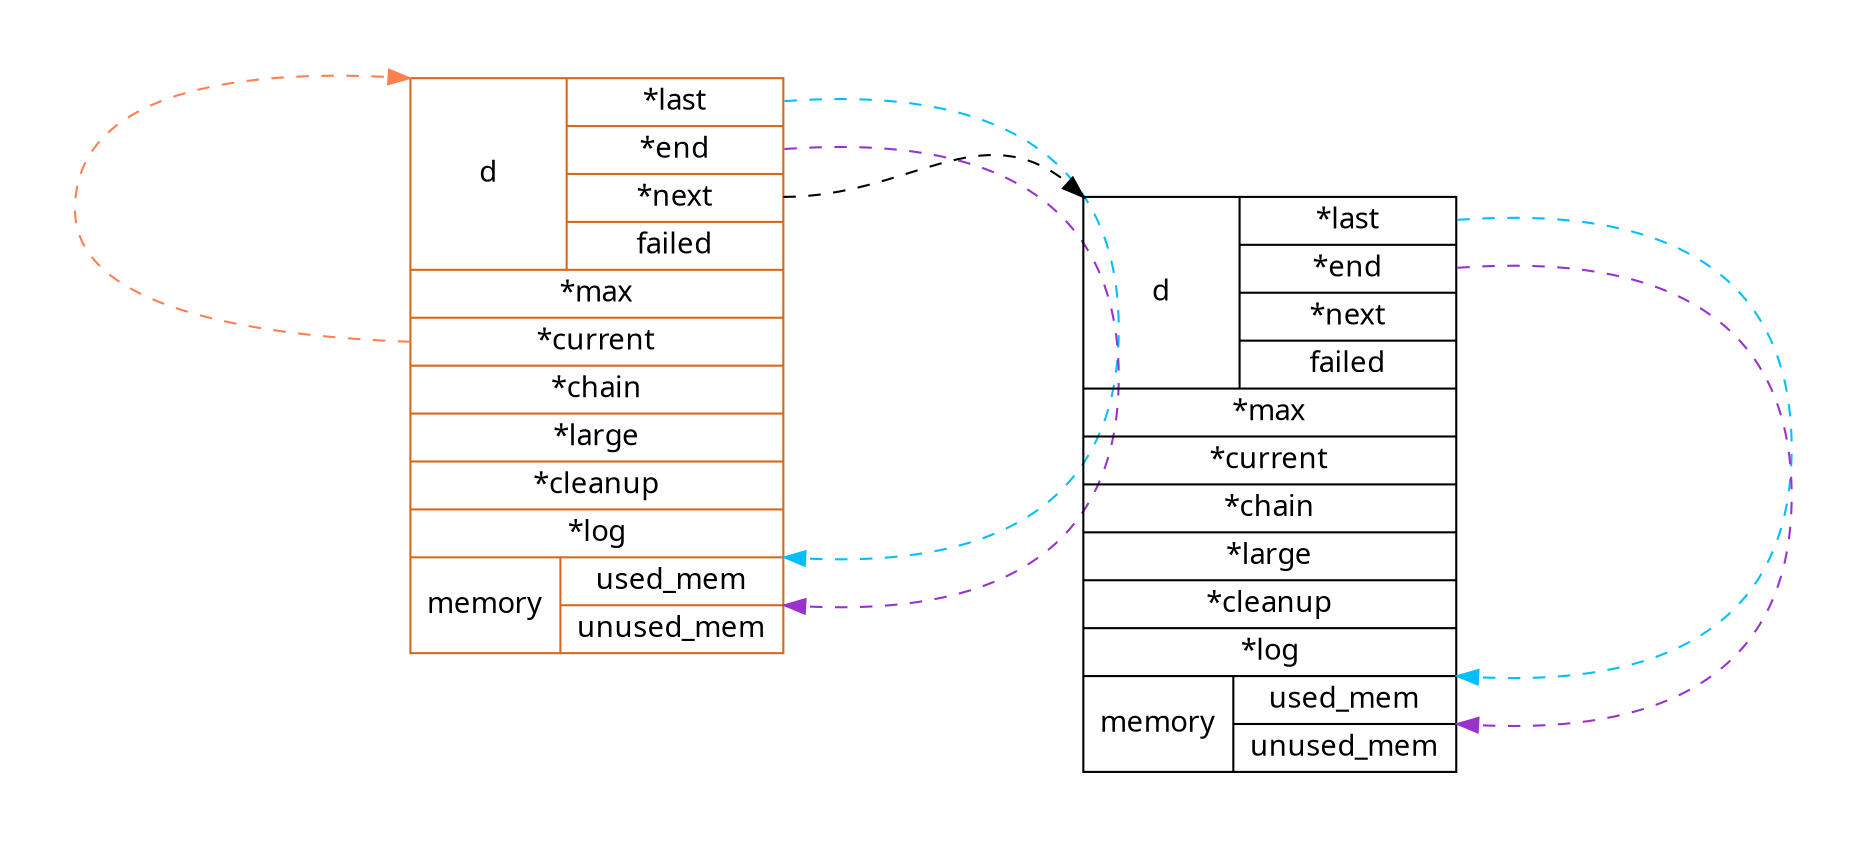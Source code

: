 digraph pool {
    compund = true
    margin = "0.0"
    ranksep = 2
    nodesep = .1
    pad = .5
    rankdir = LR

    node [shape =record, charset = "UTF-8" fontname = "Microsoft Yahei", fontsize = 14]
    edge [style = dashed, charset = "UTF-8" fontname = "Microsoft Yahei", fontsize = 11]

    ngx_pool_t [
        color = "chocolate"
        label  = "{ <d> d | {
                    <last>      *last |
                    <end>       *end |
                    <next>      *next | 
                    <failed>    failed }
                } |
                <max>       *max |
                <current>   *current |
                <chain>     *chain |
                <large>     *large |
                <cleanup>   *cleanup |
                <log>       *log |
                { <memory>  memory |
                        { <used_mem> used_mem | <unused_mem> unused_mem } }
                "
    ]

    ngx_pool_t:last:e -> ngx_pool_t:used_mem:ne [color = deepskyblue]
    ngx_pool_t:end:e -> ngx_pool_t:used_mem:se [color = darkorchid]
    ngx_pool_t:current -> ngx_pool_t:d:nw [color = coral]

    ngx_pool_t_new_block [
        label  = "{ <d> d | {
                    <last>      *last |
                    <end>       *end |
                    <next>      *next | 
                    <failed>    failed }
                } |
                <max>       *max |
                <current>   *current |
                <chain>     *chain |
                <large>     *large |
                <cleanup>   *cleanup |
                <log>       *log |
                { <memory>  memory |
                        { <used_mem> used_mem | <unused_mem> unused_mem } }
                "
    ]

    ngx_pool_t_new_block:last:e -> ngx_pool_t_new_block:used_mem:ne [color = deepskyblue]
    ngx_pool_t_new_block:end:e -> ngx_pool_t_new_block:used_mem:se [color = darkorchid]

    ngx_pool_t:next -> ngx_pool_t_new_block:nw

}